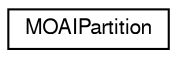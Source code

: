 digraph G
{
  edge [fontname="FreeSans",fontsize="10",labelfontname="FreeSans",labelfontsize="10"];
  node [fontname="FreeSans",fontsize="10",shape=record];
  rankdir=LR;
  Node1 [label="MOAIPartition",height=0.2,width=0.4,color="black", fillcolor="white", style="filled",URL="$class_m_o_a_i_partition.html",tooltip="Class for optimizing spatial queries against sets of primitives. Configure for performance; default b..."];
}
